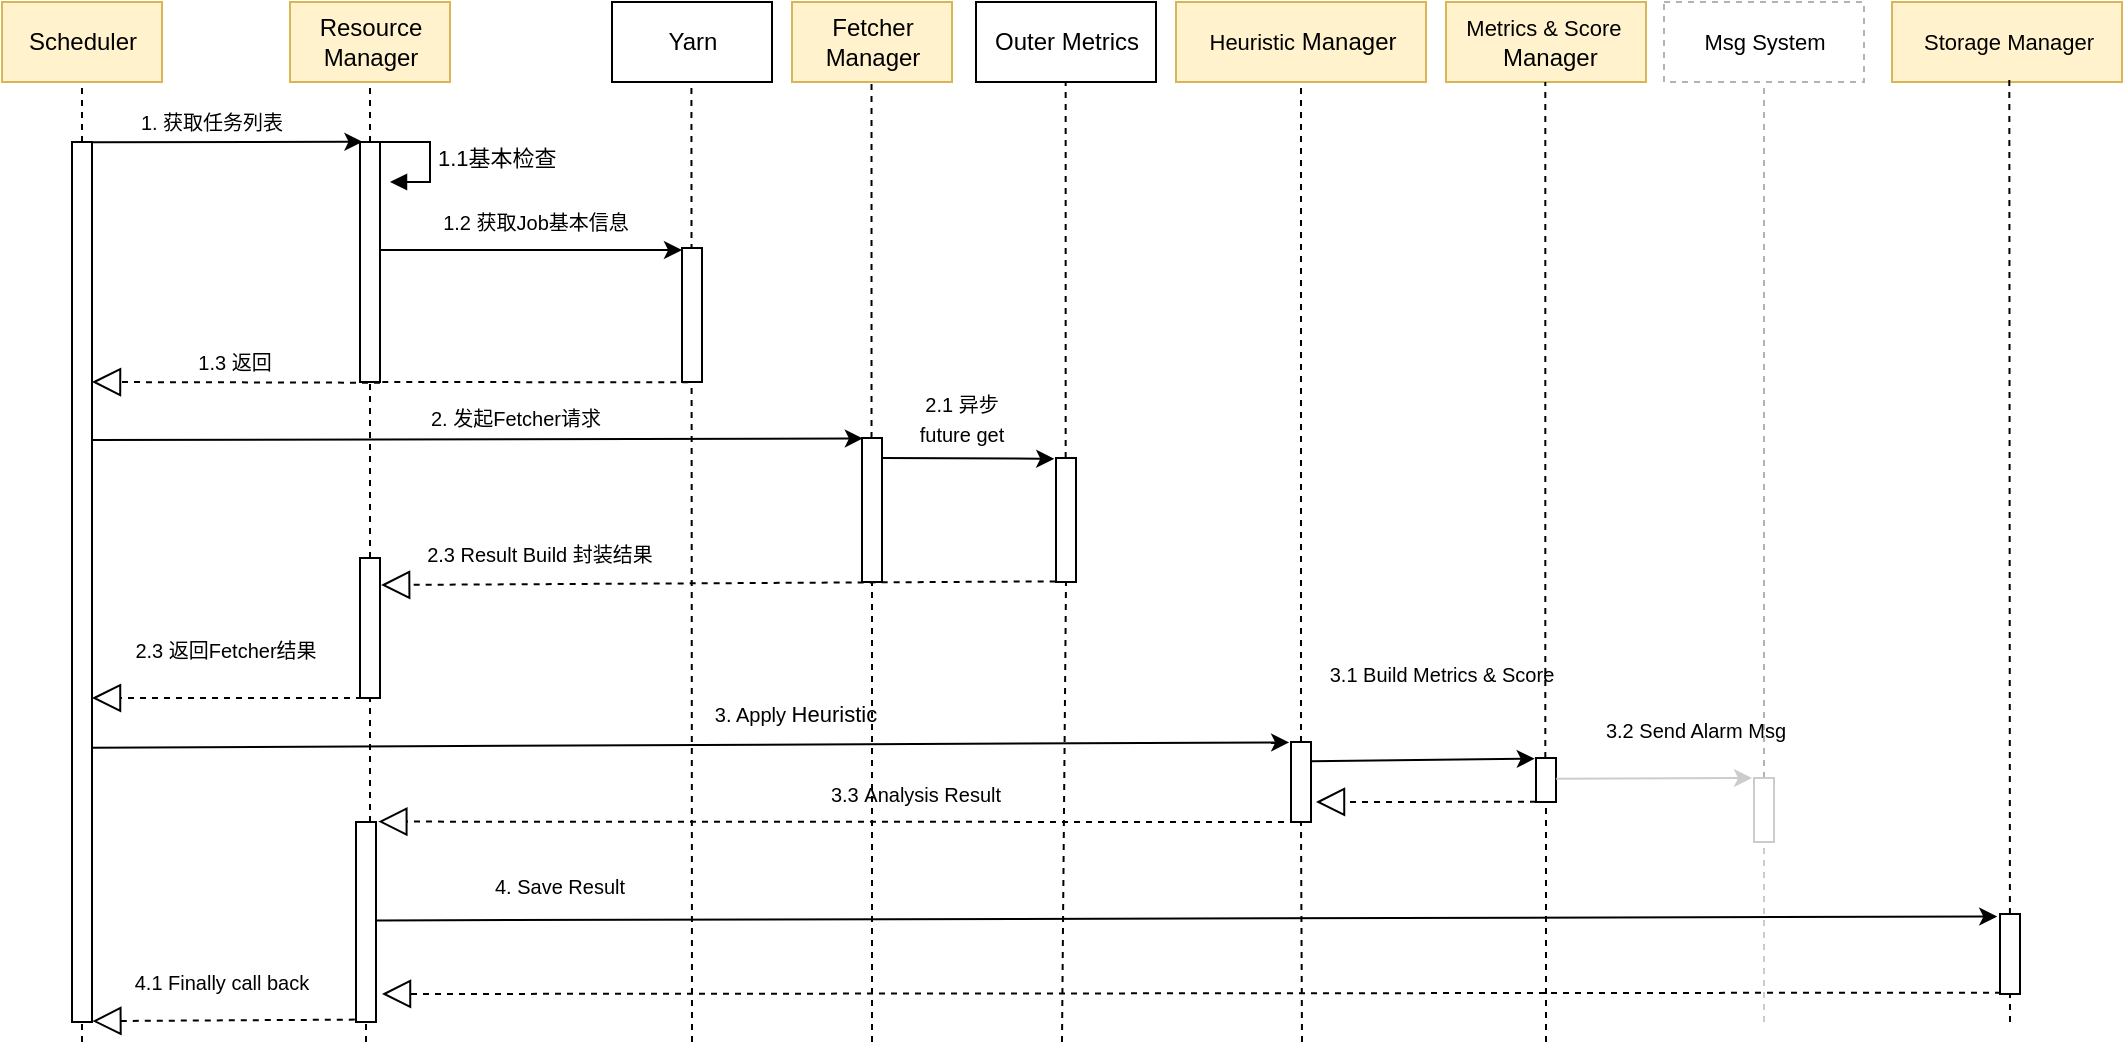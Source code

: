 <mxfile version="13.6.6" type="github">
  <diagram id="5aAfgGovn8YOcxr-3ory" name="Page-1">
    <mxGraphModel dx="1188" dy="643" grid="1" gridSize="10" guides="1" tooltips="1" connect="1" arrows="1" fold="1" page="1" pageScale="1" pageWidth="1200" pageHeight="1920" math="0" shadow="0">
      <root>
        <mxCell id="0" />
        <mxCell id="1" parent="0" />
        <mxCell id="QjIzyJawKiu5ySrEtMav-4" value="Scheduler" style="html=1;fillColor=#fff2cc;strokeColor=#d6b656;" vertex="1" parent="1">
          <mxGeometry x="110" y="90" width="80" height="40" as="geometry" />
        </mxCell>
        <mxCell id="QjIzyJawKiu5ySrEtMav-8" value="" style="endArrow=none;dashed=1;html=1;entryX=0.5;entryY=1;entryDx=0;entryDy=0;" edge="1" parent="1" target="QjIzyJawKiu5ySrEtMav-4">
          <mxGeometry width="50" height="50" relative="1" as="geometry">
            <mxPoint x="150" y="610" as="sourcePoint" />
            <mxPoint x="315" y="180" as="targetPoint" />
          </mxGeometry>
        </mxCell>
        <mxCell id="QjIzyJawKiu5ySrEtMav-3" value="" style="html=1;points=[];perimeter=orthogonalPerimeter;" vertex="1" parent="1">
          <mxGeometry x="145" y="160" width="10" height="440" as="geometry" />
        </mxCell>
        <mxCell id="QjIzyJawKiu5ySrEtMav-9" value="Resource&lt;br&gt;Manager" style="html=1;fillColor=#fff2cc;strokeColor=#d6b656;" vertex="1" parent="1">
          <mxGeometry x="254" y="90" width="80" height="40" as="geometry" />
        </mxCell>
        <mxCell id="QjIzyJawKiu5ySrEtMav-10" value="" style="endArrow=none;dashed=1;html=1;entryX=0.5;entryY=1;entryDx=0;entryDy=0;" edge="1" parent="1" source="QjIzyJawKiu5ySrEtMav-11" target="QjIzyJawKiu5ySrEtMav-9">
          <mxGeometry width="50" height="50" relative="1" as="geometry">
            <mxPoint x="294" y="420" as="sourcePoint" />
            <mxPoint x="314" y="140" as="targetPoint" />
          </mxGeometry>
        </mxCell>
        <mxCell id="QjIzyJawKiu5ySrEtMav-11" value="" style="html=1;points=[];perimeter=orthogonalPerimeter;" vertex="1" parent="1">
          <mxGeometry x="289" y="160" width="10" height="120" as="geometry" />
        </mxCell>
        <mxCell id="QjIzyJawKiu5ySrEtMav-12" value="" style="endArrow=none;dashed=1;html=1;entryX=0.5;entryY=1;entryDx=0;entryDy=0;" edge="1" parent="1" source="QjIzyJawKiu5ySrEtMav-56" target="QjIzyJawKiu5ySrEtMav-11">
          <mxGeometry width="50" height="50" relative="1" as="geometry">
            <mxPoint x="294" y="420.0" as="sourcePoint" />
            <mxPoint x="294" y="130" as="targetPoint" />
          </mxGeometry>
        </mxCell>
        <mxCell id="QjIzyJawKiu5ySrEtMav-15" value="" style="endArrow=classic;html=1;exitX=1.001;exitY=0.001;exitDx=0;exitDy=0;exitPerimeter=0;entryX=0.123;entryY=-0.001;entryDx=0;entryDy=0;entryPerimeter=0;" edge="1" parent="1" target="QjIzyJawKiu5ySrEtMav-11">
          <mxGeometry width="50" height="50" relative="1" as="geometry">
            <mxPoint x="155.01" y="160.08" as="sourcePoint" />
            <mxPoint x="279.44" y="160.08" as="targetPoint" />
          </mxGeometry>
        </mxCell>
        <mxCell id="QjIzyJawKiu5ySrEtMav-16" value="&lt;font style=&quot;font-size: 10px&quot;&gt;1. 获取任务列表&lt;/font&gt;" style="text;html=1;strokeColor=none;fillColor=none;align=center;verticalAlign=middle;whiteSpace=wrap;rounded=0;" vertex="1" parent="1">
          <mxGeometry x="160" y="140" width="110" height="20" as="geometry" />
        </mxCell>
        <mxCell id="QjIzyJawKiu5ySrEtMav-20" value="1.1基本检查&amp;nbsp;" style="edgeStyle=orthogonalEdgeStyle;html=1;align=left;spacingLeft=2;endArrow=block;rounded=0;entryX=1;entryY=0;" edge="1" parent="1">
          <mxGeometry relative="1" as="geometry">
            <mxPoint x="299" y="160" as="sourcePoint" />
            <Array as="points">
              <mxPoint x="324" y="160" />
            </Array>
            <mxPoint x="304" y="180" as="targetPoint" />
          </mxGeometry>
        </mxCell>
        <mxCell id="QjIzyJawKiu5ySrEtMav-21" value="Fetcher&lt;br&gt;Manager" style="html=1;fillColor=#fff2cc;strokeColor=#d6b656;" vertex="1" parent="1">
          <mxGeometry x="505" y="90" width="80" height="40" as="geometry" />
        </mxCell>
        <mxCell id="QjIzyJawKiu5ySrEtMav-22" value="Outer Metrics" style="html=1;" vertex="1" parent="1">
          <mxGeometry x="597" y="90" width="90" height="40" as="geometry" />
        </mxCell>
        <mxCell id="QjIzyJawKiu5ySrEtMav-24" value="Yarn" style="html=1;" vertex="1" parent="1">
          <mxGeometry x="415" y="90" width="80" height="40" as="geometry" />
        </mxCell>
        <mxCell id="QjIzyJawKiu5ySrEtMav-25" value="" style="endArrow=none;dashed=1;html=1;entryX=0.5;entryY=1;entryDx=0;entryDy=0;" edge="1" parent="1">
          <mxGeometry width="50" height="50" relative="1" as="geometry">
            <mxPoint x="455" y="610" as="sourcePoint" />
            <mxPoint x="454.71" y="130" as="targetPoint" />
          </mxGeometry>
        </mxCell>
        <mxCell id="QjIzyJawKiu5ySrEtMav-26" value="" style="html=1;points=[];perimeter=orthogonalPerimeter;" vertex="1" parent="1">
          <mxGeometry x="450" y="213" width="10" height="67" as="geometry" />
        </mxCell>
        <mxCell id="QjIzyJawKiu5ySrEtMav-27" value="" style="endArrow=classic;html=1;exitX=0.986;exitY=0.488;exitDx=0;exitDy=0;exitPerimeter=0;" edge="1" parent="1" target="QjIzyJawKiu5ySrEtMav-26">
          <mxGeometry width="50" height="50" relative="1" as="geometry">
            <mxPoint x="298.86" y="214.04" as="sourcePoint" />
            <mxPoint x="440.22" y="275.0" as="targetPoint" />
          </mxGeometry>
        </mxCell>
        <mxCell id="QjIzyJawKiu5ySrEtMav-28" value="&lt;font style=&quot;font-size: 10px&quot;&gt;1.2 获取Job基本信息&lt;/font&gt;" style="text;html=1;strokeColor=none;fillColor=none;align=center;verticalAlign=middle;whiteSpace=wrap;rounded=0;" vertex="1" parent="1">
          <mxGeometry x="312" y="190" width="130" height="20" as="geometry" />
        </mxCell>
        <mxCell id="QjIzyJawKiu5ySrEtMav-30" value="&lt;font style=&quot;font-size: 10px&quot;&gt;1.3 返回&lt;/font&gt;" style="text;html=1;strokeColor=none;fillColor=none;align=center;verticalAlign=middle;whiteSpace=wrap;rounded=0;" vertex="1" parent="1">
          <mxGeometry x="195" y="260" width="63" height="20" as="geometry" />
        </mxCell>
        <mxCell id="QjIzyJawKiu5ySrEtMav-31" value="" style="endArrow=block;dashed=1;endFill=0;endSize=12;html=1;exitX=0.1;exitY=1;exitDx=0;exitDy=0;exitPerimeter=0;" edge="1" parent="1">
          <mxGeometry width="160" relative="1" as="geometry">
            <mxPoint x="299" y="280.36" as="sourcePoint" />
            <mxPoint x="155" y="280" as="targetPoint" />
          </mxGeometry>
        </mxCell>
        <mxCell id="QjIzyJawKiu5ySrEtMav-32" value="" style="endArrow=classic;html=1;exitX=1.014;exitY=0.895;exitDx=0;exitDy=0;exitPerimeter=0;entryX=0.044;entryY=0.003;entryDx=0;entryDy=0;entryPerimeter=0;" edge="1" parent="1" target="QjIzyJawKiu5ySrEtMav-34">
          <mxGeometry width="50" height="50" relative="1" as="geometry">
            <mxPoint x="155.14" y="309.05" as="sourcePoint" />
            <mxPoint x="585" y="309" as="targetPoint" />
          </mxGeometry>
        </mxCell>
        <mxCell id="QjIzyJawKiu5ySrEtMav-33" value="" style="endArrow=none;dashed=1;html=1;entryX=0.5;entryY=1;entryDx=0;entryDy=0;" edge="1" parent="1" source="QjIzyJawKiu5ySrEtMav-34">
          <mxGeometry width="50" height="50" relative="1" as="geometry">
            <mxPoint x="545.05" y="420" as="sourcePoint" />
            <mxPoint x="544.76" y="130" as="targetPoint" />
          </mxGeometry>
        </mxCell>
        <mxCell id="QjIzyJawKiu5ySrEtMav-34" value="" style="html=1;points=[];perimeter=orthogonalPerimeter;" vertex="1" parent="1">
          <mxGeometry x="540" y="308" width="10" height="72" as="geometry" />
        </mxCell>
        <mxCell id="QjIzyJawKiu5ySrEtMav-35" value="" style="endArrow=none;dashed=1;html=1;entryX=0.5;entryY=1;entryDx=0;entryDy=0;" edge="1" parent="1" target="QjIzyJawKiu5ySrEtMav-34">
          <mxGeometry width="50" height="50" relative="1" as="geometry">
            <mxPoint x="545" y="610" as="sourcePoint" />
            <mxPoint x="544.76" y="130" as="targetPoint" />
          </mxGeometry>
        </mxCell>
        <mxCell id="QjIzyJawKiu5ySrEtMav-36" value="" style="endArrow=none;dashed=1;html=1;exitX=0.314;exitY=1.002;exitDx=0;exitDy=0;exitPerimeter=0;" edge="1" parent="1" source="QjIzyJawKiu5ySrEtMav-26">
          <mxGeometry width="50" height="50" relative="1" as="geometry">
            <mxPoint x="465" y="430" as="sourcePoint" />
            <mxPoint x="295" y="280" as="targetPoint" />
          </mxGeometry>
        </mxCell>
        <mxCell id="QjIzyJawKiu5ySrEtMav-37" value="&lt;font style=&quot;font-size: 10px&quot;&gt;2. 发起Fetcher请求&lt;/font&gt;" style="text;html=1;strokeColor=none;fillColor=none;align=center;verticalAlign=middle;whiteSpace=wrap;rounded=0;" vertex="1" parent="1">
          <mxGeometry x="312" y="288" width="110" height="20" as="geometry" />
        </mxCell>
        <mxCell id="QjIzyJawKiu5ySrEtMav-39" value="" style="endArrow=none;dashed=1;html=1;entryX=0.5;entryY=1;entryDx=0;entryDy=0;" edge="1" parent="1" source="QjIzyJawKiu5ySrEtMav-42">
          <mxGeometry width="50" height="50" relative="1" as="geometry">
            <mxPoint x="642" y="420" as="sourcePoint" />
            <mxPoint x="641.83" y="130" as="targetPoint" />
          </mxGeometry>
        </mxCell>
        <mxCell id="QjIzyJawKiu5ySrEtMav-42" value="" style="html=1;points=[];perimeter=orthogonalPerimeter;" vertex="1" parent="1">
          <mxGeometry x="637" y="318" width="10" height="62" as="geometry" />
        </mxCell>
        <mxCell id="QjIzyJawKiu5ySrEtMav-43" value="" style="endArrow=none;dashed=1;html=1;entryX=0.5;entryY=1;entryDx=0;entryDy=0;" edge="1" parent="1" target="QjIzyJawKiu5ySrEtMav-42">
          <mxGeometry width="50" height="50" relative="1" as="geometry">
            <mxPoint x="640" y="610" as="sourcePoint" />
            <mxPoint x="641.83" y="130" as="targetPoint" />
          </mxGeometry>
        </mxCell>
        <mxCell id="QjIzyJawKiu5ySrEtMav-48" value="" style="endArrow=classic;html=1;entryX=-0.088;entryY=0.006;entryDx=0;entryDy=0;entryPerimeter=0;" edge="1" parent="1" target="QjIzyJawKiu5ySrEtMav-42">
          <mxGeometry width="50" height="50" relative="1" as="geometry">
            <mxPoint x="550" y="318" as="sourcePoint" />
            <mxPoint x="624" y="319" as="targetPoint" />
          </mxGeometry>
        </mxCell>
        <mxCell id="QjIzyJawKiu5ySrEtMav-51" value="" style="endArrow=block;dashed=1;endFill=0;endSize=12;html=1;exitX=-0.017;exitY=0.995;exitDx=0;exitDy=0;exitPerimeter=0;entryX=1.056;entryY=0.193;entryDx=0;entryDy=0;entryPerimeter=0;" edge="1" parent="1" source="QjIzyJawKiu5ySrEtMav-42" target="QjIzyJawKiu5ySrEtMav-56">
          <mxGeometry width="160" relative="1" as="geometry">
            <mxPoint x="694" y="340.36" as="sourcePoint" />
            <mxPoint x="550" y="340.0" as="targetPoint" />
          </mxGeometry>
        </mxCell>
        <mxCell id="QjIzyJawKiu5ySrEtMav-54" value="&lt;font&gt;&lt;span style=&quot;font-size: 10px&quot;&gt;2.1 异步 future&amp;nbsp;get&lt;/span&gt;&lt;/font&gt;" style="text;html=1;strokeColor=none;fillColor=none;align=center;verticalAlign=middle;whiteSpace=wrap;rounded=0;" vertex="1" parent="1">
          <mxGeometry x="555" y="284" width="70" height="28" as="geometry" />
        </mxCell>
        <mxCell id="QjIzyJawKiu5ySrEtMav-56" value="" style="html=1;points=[];perimeter=orthogonalPerimeter;" vertex="1" parent="1">
          <mxGeometry x="289" y="368" width="10" height="70" as="geometry" />
        </mxCell>
        <mxCell id="QjIzyJawKiu5ySrEtMav-57" value="" style="endArrow=none;dashed=1;html=1;entryX=0.5;entryY=1;entryDx=0;entryDy=0;" edge="1" parent="1" source="QjIzyJawKiu5ySrEtMav-82" target="QjIzyJawKiu5ySrEtMav-56">
          <mxGeometry width="50" height="50" relative="1" as="geometry">
            <mxPoint x="294" y="590" as="sourcePoint" />
            <mxPoint x="294" y="280.0" as="targetPoint" />
          </mxGeometry>
        </mxCell>
        <mxCell id="QjIzyJawKiu5ySrEtMav-58" value="&lt;font&gt;&lt;span style=&quot;font-size: 10px&quot;&gt;2.3 Result Build 封装结果&lt;/span&gt;&lt;/font&gt;&lt;span style=&quot;color: rgba(0 , 0 , 0 , 0) ; font-family: monospace ; font-size: 0px&quot;&gt;%3CmxGraphModel%3E%3Croot%3E%3CmxCell%20id%3D%220%22%2F%3E%3CmxCell%20id%3D%221%22%20parent%3D%220%22%2F%3E%3CmxCell%20id%3D%222%22%20value%3D%22%26lt%3Bfont%26gt%3B%26lt%3Bspan%20style%3D%26quot%3Bfont-size%3A%2010px%26quot%3B%26gt%3B2.1%20%E5%BC%82%E6%AD%A5%20future%26amp%3Bnbsp%3Bget%26lt%3B%2Fspan%26gt%3B%26lt%3B%2Ffont%26gt%3B%22%20style%3D%22text%3Bhtml%3D1%3BstrokeColor%3Dnone%3BfillColor%3Dnone%3Balign%3Dcenter%3BverticalAlign%3Dmiddle%3BwhiteSpace%3Dwrap%3Brounded%3D0%3B%22%20vertex%3D%221%22%20parent%3D%221%22%3E%3CmxGeometry%20x%3D%22650%22%20y%3D%22284%22%20width%3D%2270%22%20height%3D%2228%22%20as%3D%22geometry%22%2F%3E%3C%2FmxCell%3E%3C%2Froot%3E%3C%2FmxGraphMode&lt;/span&gt;" style="text;html=1;strokeColor=none;fillColor=none;align=center;verticalAlign=middle;whiteSpace=wrap;rounded=0;" vertex="1" parent="1">
          <mxGeometry x="289" y="352" width="180" height="28" as="geometry" />
        </mxCell>
        <mxCell id="QjIzyJawKiu5ySrEtMav-60" value="&lt;span style=&quot;font-size: 11px&quot;&gt;Heuristic&lt;/span&gt;&amp;nbsp;Manager" style="html=1;fillColor=#fff2cc;strokeColor=#d6b656;" vertex="1" parent="1">
          <mxGeometry x="697" y="90" width="125" height="40" as="geometry" />
        </mxCell>
        <mxCell id="QjIzyJawKiu5ySrEtMav-61" value="" style="endArrow=block;dashed=1;endFill=0;endSize=12;html=1;exitX=-0.06;exitY=0.988;exitDx=0;exitDy=0;exitPerimeter=0;entryX=1.02;entryY=0.999;entryDx=0;entryDy=0;entryPerimeter=0;" edge="1" parent="1" source="QjIzyJawKiu5ySrEtMav-82" target="QjIzyJawKiu5ySrEtMav-3">
          <mxGeometry width="160" relative="1" as="geometry">
            <mxPoint x="289" y="580.36" as="sourcePoint" />
            <mxPoint x="155" y="580" as="targetPoint" />
          </mxGeometry>
        </mxCell>
        <mxCell id="QjIzyJawKiu5ySrEtMav-62" value="&lt;span style=&quot;font-size: 10px&quot;&gt;2.3 返回Fetcher结果&lt;/span&gt;" style="text;html=1;strokeColor=none;fillColor=none;align=center;verticalAlign=middle;whiteSpace=wrap;rounded=0;" vertex="1" parent="1">
          <mxGeometry x="132" y="400" width="180" height="28" as="geometry" />
        </mxCell>
        <mxCell id="QjIzyJawKiu5ySrEtMav-63" value="" style="endArrow=none;dashed=1;html=1;entryX=0.5;entryY=1;entryDx=0;entryDy=0;" edge="1" parent="1" source="QjIzyJawKiu5ySrEtMav-65" target="QjIzyJawKiu5ySrEtMav-60">
          <mxGeometry width="50" height="50" relative="1" as="geometry">
            <mxPoint x="760" y="540" as="sourcePoint" />
            <mxPoint x="759.16" y="160" as="targetPoint" />
          </mxGeometry>
        </mxCell>
        <mxCell id="QjIzyJawKiu5ySrEtMav-64" value="" style="endArrow=classic;html=1;exitX=1.014;exitY=0.895;exitDx=0;exitDy=0;exitPerimeter=0;entryX=-0.091;entryY=0.005;entryDx=0;entryDy=0;entryPerimeter=0;" edge="1" parent="1" target="QjIzyJawKiu5ySrEtMav-65">
          <mxGeometry width="50" height="50" relative="1" as="geometry">
            <mxPoint x="154.7" y="462.83" as="sourcePoint" />
            <mxPoint x="540.0" y="461.996" as="targetPoint" />
          </mxGeometry>
        </mxCell>
        <mxCell id="QjIzyJawKiu5ySrEtMav-65" value="" style="html=1;points=[];perimeter=orthogonalPerimeter;" vertex="1" parent="1">
          <mxGeometry x="754.5" y="460" width="10" height="40" as="geometry" />
        </mxCell>
        <mxCell id="QjIzyJawKiu5ySrEtMav-66" value="" style="endArrow=none;dashed=1;html=1;entryX=0.5;entryY=1;entryDx=0;entryDy=0;" edge="1" parent="1" target="QjIzyJawKiu5ySrEtMav-65">
          <mxGeometry width="50" height="50" relative="1" as="geometry">
            <mxPoint x="760" y="610" as="sourcePoint" />
            <mxPoint x="759.5" y="130" as="targetPoint" />
          </mxGeometry>
        </mxCell>
        <mxCell id="QjIzyJawKiu5ySrEtMav-67" value="&lt;span style=&quot;font-size: 10px&quot;&gt;3. Apply&amp;nbsp;&lt;/span&gt;&lt;span style=&quot;font-size: 11px&quot;&gt;Heuristic&lt;/span&gt;" style="text;html=1;strokeColor=none;fillColor=none;align=center;verticalAlign=middle;whiteSpace=wrap;rounded=0;" vertex="1" parent="1">
          <mxGeometry x="417" y="432" width="180" height="28" as="geometry" />
        </mxCell>
        <mxCell id="QjIzyJawKiu5ySrEtMav-68" value="&lt;span style=&quot;font-size: 11px&quot;&gt;Metrics &amp;amp; Score&amp;nbsp;&lt;br&gt;&lt;/span&gt;&amp;nbsp;Manager" style="html=1;fillColor=#fff2cc;strokeColor=#d6b656;" vertex="1" parent="1">
          <mxGeometry x="832" y="90" width="100" height="40" as="geometry" />
        </mxCell>
        <mxCell id="QjIzyJawKiu5ySrEtMav-69" value="" style="endArrow=none;dashed=1;html=1;entryX=0.5;entryY=1;entryDx=0;entryDy=0;" edge="1" parent="1" source="QjIzyJawKiu5ySrEtMav-71">
          <mxGeometry width="50" height="50" relative="1" as="geometry">
            <mxPoint x="882" y="550" as="sourcePoint" />
            <mxPoint x="881.66" y="130" as="targetPoint" />
          </mxGeometry>
        </mxCell>
        <mxCell id="QjIzyJawKiu5ySrEtMav-71" value="" style="html=1;points=[];perimeter=orthogonalPerimeter;" vertex="1" parent="1">
          <mxGeometry x="877" y="468" width="10" height="22" as="geometry" />
        </mxCell>
        <mxCell id="QjIzyJawKiu5ySrEtMav-72" value="" style="endArrow=none;dashed=1;html=1;entryX=0.5;entryY=1;entryDx=0;entryDy=0;" edge="1" parent="1" target="QjIzyJawKiu5ySrEtMav-71">
          <mxGeometry width="50" height="50" relative="1" as="geometry">
            <mxPoint x="882" y="610" as="sourcePoint" />
            <mxPoint x="881.66" y="130" as="targetPoint" />
          </mxGeometry>
        </mxCell>
        <mxCell id="QjIzyJawKiu5ySrEtMav-73" value="" style="endArrow=classic;html=1;exitX=0.983;exitY=0.242;exitDx=0;exitDy=0;exitPerimeter=0;entryX=-0.061;entryY=0.015;entryDx=0;entryDy=0;entryPerimeter=0;" edge="1" parent="1" source="QjIzyJawKiu5ySrEtMav-65" target="QjIzyJawKiu5ySrEtMav-71">
          <mxGeometry width="50" height="50" relative="1" as="geometry">
            <mxPoint x="807" y="500" as="sourcePoint" />
            <mxPoint x="875" y="468" as="targetPoint" />
          </mxGeometry>
        </mxCell>
        <mxCell id="QjIzyJawKiu5ySrEtMav-74" value="" style="endArrow=block;dashed=1;endFill=0;endSize=12;html=1;exitX=0.1;exitY=1;exitDx=0;exitDy=0;exitPerimeter=0;" edge="1" parent="1">
          <mxGeometry width="160" relative="1" as="geometry">
            <mxPoint x="877" y="489.88" as="sourcePoint" />
            <mxPoint x="767" y="490" as="targetPoint" />
          </mxGeometry>
        </mxCell>
        <mxCell id="QjIzyJawKiu5ySrEtMav-75" value="&lt;span style=&quot;font-size: 11px&quot;&gt;Msg System&lt;/span&gt;" style="html=1;dashed=1;strokeColor=#B3B3B3;" vertex="1" parent="1">
          <mxGeometry x="941" y="90" width="100" height="40" as="geometry" />
        </mxCell>
        <mxCell id="QjIzyJawKiu5ySrEtMav-77" value="" style="endArrow=none;dashed=1;html=1;entryX=0.5;entryY=1;entryDx=0;entryDy=0;strokeColor=#B3B3B3;" edge="1" parent="1" source="QjIzyJawKiu5ySrEtMav-78">
          <mxGeometry width="50" height="50" relative="1" as="geometry">
            <mxPoint x="991" y="550" as="sourcePoint" />
            <mxPoint x="991.0" y="130" as="targetPoint" />
          </mxGeometry>
        </mxCell>
        <mxCell id="QjIzyJawKiu5ySrEtMav-78" value="" style="html=1;points=[];perimeter=orthogonalPerimeter;strokeColor=#CCCCCC;" vertex="1" parent="1">
          <mxGeometry x="986" y="478" width="10" height="32" as="geometry" />
        </mxCell>
        <mxCell id="QjIzyJawKiu5ySrEtMav-79" value="" style="endArrow=none;dashed=1;html=1;entryX=0.5;entryY=1;entryDx=0;entryDy=0;strokeColor=#CCCCCC;" edge="1" parent="1" target="QjIzyJawKiu5ySrEtMav-78">
          <mxGeometry width="50" height="50" relative="1" as="geometry">
            <mxPoint x="991" y="600" as="sourcePoint" />
            <mxPoint x="991" y="130" as="targetPoint" />
          </mxGeometry>
        </mxCell>
        <mxCell id="QjIzyJawKiu5ySrEtMav-80" value="" style="endArrow=classic;html=1;exitX=1.009;exitY=0.47;exitDx=0;exitDy=0;exitPerimeter=0;strokeColor=#CCCCCC;" edge="1" parent="1" source="QjIzyJawKiu5ySrEtMav-71">
          <mxGeometry width="50" height="50" relative="1" as="geometry">
            <mxPoint x="887.94" y="479.68" as="sourcePoint" />
            <mxPoint x="985" y="478" as="targetPoint" />
          </mxGeometry>
        </mxCell>
        <mxCell id="QjIzyJawKiu5ySrEtMav-81" value="" style="endArrow=block;dashed=1;endFill=0;endSize=12;html=1;exitX=0.1;exitY=1;exitDx=0;exitDy=0;exitPerimeter=0;entryX=1.117;entryY=-0.002;entryDx=0;entryDy=0;entryPerimeter=0;" edge="1" parent="1" target="QjIzyJawKiu5ySrEtMav-82">
          <mxGeometry width="160" relative="1" as="geometry">
            <mxPoint x="757" y="500" as="sourcePoint" />
            <mxPoint x="305" y="500" as="targetPoint" />
          </mxGeometry>
        </mxCell>
        <mxCell id="QjIzyJawKiu5ySrEtMav-82" value="" style="html=1;points=[];perimeter=orthogonalPerimeter;" vertex="1" parent="1">
          <mxGeometry x="287" y="500" width="10" height="100" as="geometry" />
        </mxCell>
        <mxCell id="QjIzyJawKiu5ySrEtMav-83" value="" style="endArrow=none;dashed=1;html=1;entryX=0.5;entryY=1;entryDx=0;entryDy=0;" edge="1" parent="1" target="QjIzyJawKiu5ySrEtMav-82">
          <mxGeometry width="50" height="50" relative="1" as="geometry">
            <mxPoint x="292" y="610" as="sourcePoint" />
            <mxPoint x="294" y="438" as="targetPoint" />
          </mxGeometry>
        </mxCell>
        <mxCell id="QjIzyJawKiu5ySrEtMav-84" value="&lt;span style=&quot;font-size: 11px&quot;&gt;Storage Manager&lt;/span&gt;" style="html=1;fillColor=#fff2cc;strokeColor=#d6b656;" vertex="1" parent="1">
          <mxGeometry x="1055" y="90" width="115" height="40" as="geometry" />
        </mxCell>
        <mxCell id="QjIzyJawKiu5ySrEtMav-85" value="" style="endArrow=none;dashed=1;html=1;entryX=0.5;entryY=1;entryDx=0;entryDy=0;" edge="1" parent="1">
          <mxGeometry width="50" height="50" relative="1" as="geometry">
            <mxPoint x="1114" y="600" as="sourcePoint" />
            <mxPoint x="1113.66" y="129" as="targetPoint" />
          </mxGeometry>
        </mxCell>
        <mxCell id="QjIzyJawKiu5ySrEtMav-86" value="" style="html=1;points=[];perimeter=orthogonalPerimeter;" vertex="1" parent="1">
          <mxGeometry x="1109" y="546" width="10" height="40" as="geometry" />
        </mxCell>
        <mxCell id="QjIzyJawKiu5ySrEtMav-88" value="" style="endArrow=classic;html=1;entryX=-0.138;entryY=0.032;entryDx=0;entryDy=0;entryPerimeter=0;exitX=1.019;exitY=0.492;exitDx=0;exitDy=0;exitPerimeter=0;" edge="1" parent="1" source="QjIzyJawKiu5ySrEtMav-82" target="QjIzyJawKiu5ySrEtMav-86">
          <mxGeometry width="50" height="50" relative="1" as="geometry">
            <mxPoint x="300" y="550" as="sourcePoint" />
            <mxPoint x="1070" y="548" as="targetPoint" />
          </mxGeometry>
        </mxCell>
        <mxCell id="QjIzyJawKiu5ySrEtMav-89" value="" style="endArrow=block;dashed=1;endFill=0;endSize=12;html=1;exitX=0.05;exitY=0.983;exitDx=0;exitDy=0;exitPerimeter=0;" edge="1" parent="1" source="QjIzyJawKiu5ySrEtMav-86">
          <mxGeometry width="160" relative="1" as="geometry">
            <mxPoint x="1080" y="586" as="sourcePoint" />
            <mxPoint x="300" y="586" as="targetPoint" />
          </mxGeometry>
        </mxCell>
        <mxCell id="QjIzyJawKiu5ySrEtMav-92" value="&lt;span style=&quot;font-size: 10px&quot;&gt;3.1 Build Metrics &amp;amp; Score&lt;/span&gt;" style="text;html=1;strokeColor=none;fillColor=none;align=center;verticalAlign=middle;whiteSpace=wrap;rounded=0;" vertex="1" parent="1">
          <mxGeometry x="750" y="412" width="160" height="28" as="geometry" />
        </mxCell>
        <mxCell id="QjIzyJawKiu5ySrEtMav-93" value="&lt;span style=&quot;font-size: 10px&quot;&gt;3.2 Send Alarm Msg&lt;/span&gt;" style="text;html=1;strokeColor=none;fillColor=none;align=center;verticalAlign=middle;whiteSpace=wrap;rounded=0;" vertex="1" parent="1">
          <mxGeometry x="877" y="440" width="160" height="28" as="geometry" />
        </mxCell>
        <mxCell id="QjIzyJawKiu5ySrEtMav-94" value="&lt;span style=&quot;font-size: 10px&quot;&gt;3.3&lt;/span&gt;&lt;span style=&quot;font-size: 10px&quot;&gt;&amp;nbsp;Analysis Result&lt;/span&gt;" style="text;html=1;strokeColor=none;fillColor=none;align=center;verticalAlign=middle;whiteSpace=wrap;rounded=0;" vertex="1" parent="1">
          <mxGeometry x="487" y="472" width="160" height="28" as="geometry" />
        </mxCell>
        <mxCell id="QjIzyJawKiu5ySrEtMav-95" value="&lt;span style=&quot;font-size: 10px&quot;&gt;4. Save Result&lt;/span&gt;" style="text;html=1;strokeColor=none;fillColor=none;align=center;verticalAlign=middle;whiteSpace=wrap;rounded=0;" vertex="1" parent="1">
          <mxGeometry x="309" y="518" width="160" height="28" as="geometry" />
        </mxCell>
        <mxCell id="QjIzyJawKiu5ySrEtMav-96" value="&lt;span style=&quot;font-size: 10px&quot;&gt;4.1 Finally call back&lt;/span&gt;" style="text;html=1;strokeColor=none;fillColor=none;align=center;verticalAlign=middle;whiteSpace=wrap;rounded=0;" vertex="1" parent="1">
          <mxGeometry x="140" y="566" width="160" height="28" as="geometry" />
        </mxCell>
        <mxCell id="QjIzyJawKiu5ySrEtMav-97" value="" style="endArrow=block;dashed=1;endFill=0;endSize=12;html=1;entryX=1.117;entryY=-0.002;entryDx=0;entryDy=0;entryPerimeter=0;" edge="1" parent="1">
          <mxGeometry width="160" relative="1" as="geometry">
            <mxPoint x="290" y="438" as="sourcePoint" />
            <mxPoint x="155.0" y="438.0" as="targetPoint" />
          </mxGeometry>
        </mxCell>
      </root>
    </mxGraphModel>
  </diagram>
</mxfile>
